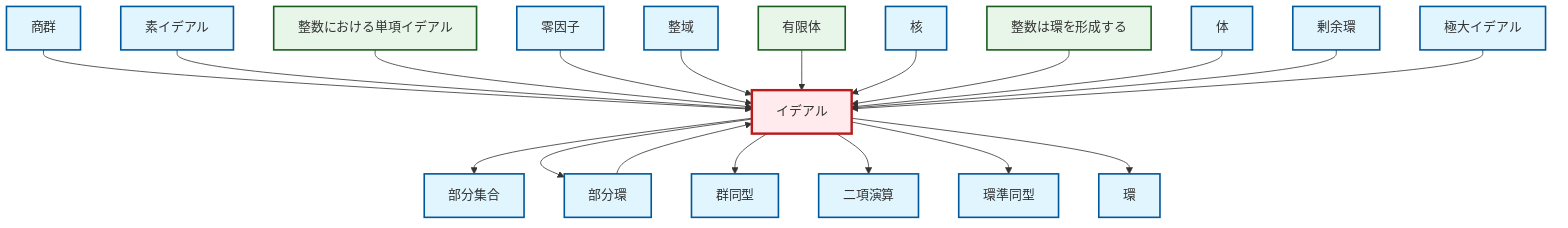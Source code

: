 graph TD
    classDef definition fill:#e1f5fe,stroke:#01579b,stroke-width:2px
    classDef theorem fill:#f3e5f5,stroke:#4a148c,stroke-width:2px
    classDef axiom fill:#fff3e0,stroke:#e65100,stroke-width:2px
    classDef example fill:#e8f5e9,stroke:#1b5e20,stroke-width:2px
    classDef current fill:#ffebee,stroke:#b71c1c,stroke-width:3px
    def-ring-homomorphism["環準同型"]:::definition
    def-prime-ideal["素イデアル"]:::definition
    def-integral-domain["整域"]:::definition
    def-kernel["核"]:::definition
    ex-integers-ring["整数は環を形成する"]:::example
    def-quotient-group["商群"]:::definition
    ex-finite-field["有限体"]:::example
    def-maximal-ideal["極大イデアル"]:::definition
    def-isomorphism["群同型"]:::definition
    def-zero-divisor["零因子"]:::definition
    def-subset["部分集合"]:::definition
    ex-principal-ideal["整数における単項イデアル"]:::example
    def-subring["部分環"]:::definition
    def-field["体"]:::definition
    def-ideal["イデアル"]:::definition
    def-quotient-ring["剰余環"]:::definition
    def-ring["環"]:::definition
    def-binary-operation["二項演算"]:::definition
    def-quotient-group --> def-ideal
    def-ideal --> def-subset
    def-ideal --> def-subring
    def-ideal --> def-isomorphism
    def-ideal --> def-binary-operation
    def-ideal --> def-ring-homomorphism
    def-prime-ideal --> def-ideal
    def-ideal --> def-ring
    def-subring --> def-ideal
    ex-principal-ideal --> def-ideal
    def-zero-divisor --> def-ideal
    def-integral-domain --> def-ideal
    ex-finite-field --> def-ideal
    def-kernel --> def-ideal
    ex-integers-ring --> def-ideal
    def-field --> def-ideal
    def-quotient-ring --> def-ideal
    def-maximal-ideal --> def-ideal
    class def-ideal current